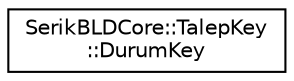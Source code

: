 digraph "Grafiksel Sınıf Hiyerarşisi"
{
 // LATEX_PDF_SIZE
  edge [fontname="Helvetica",fontsize="10",labelfontname="Helvetica",labelfontsize="10"];
  node [fontname="Helvetica",fontsize="10",shape=record];
  rankdir="LR";
  Node0 [label="SerikBLDCore::TalepKey\l::DurumKey",height=0.2,width=0.4,color="black", fillcolor="white", style="filled",URL="$d6/d3d/class_serik_b_l_d_core_1_1_talep_key_1_1_durum_key.html",tooltip=" "];
}
